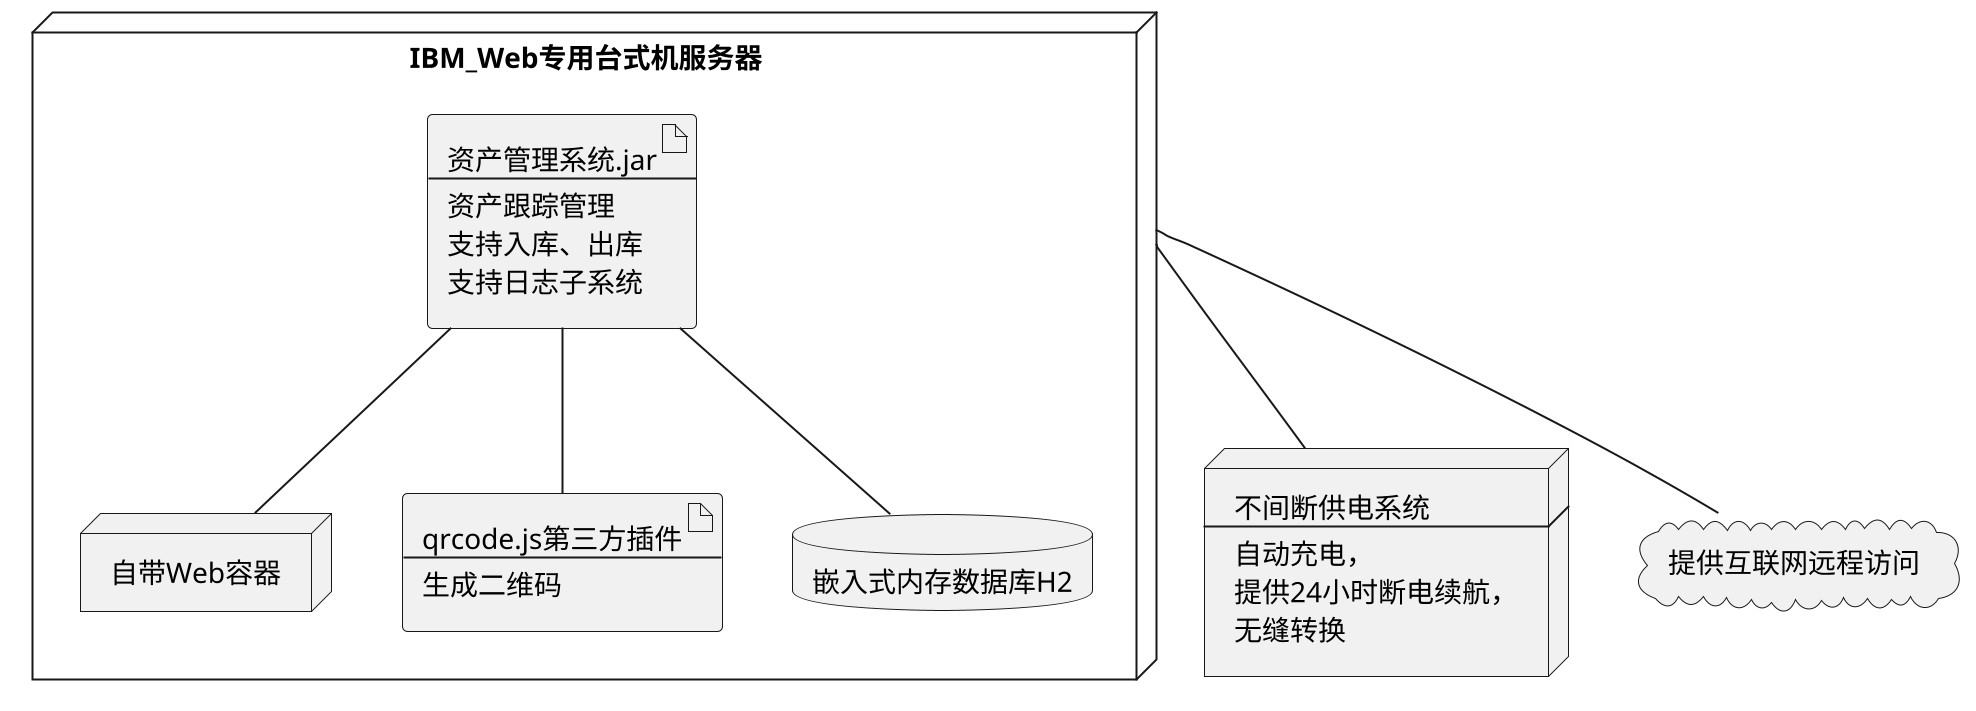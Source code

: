 @startuml
scale 2

node IBM_Web专用台式机服务器 {
     node tomcatWeb容器 [
        自带Web容器
     ]

    artifact 资产管理系统 [
        资产管理系统.jar
        ---
        资产跟踪管理
        支持入库、出库
        支持日志子系统
    ]

    artifact 二维码 [
        qrcode.js第三方插件
        ---
        生成二维码
    ]

     database H2 [
        嵌入式内存数据库H2
     ]

}

node 不间断电源[
 不间断供电系统
 ---
 自动充电，
 提供24小时断电续航，
 无缝转换
]

cloud 互联网 [
    提供互联网远程访问
]

资产管理系统 -- tomcatWeb容器
资产管理系统 -- 二维码
资产管理系统 -- H2
IBM_Web专用台式机服务器 -- 不间断电源
IBM_Web专用台式机服务器 -- 互联网

@enduml
